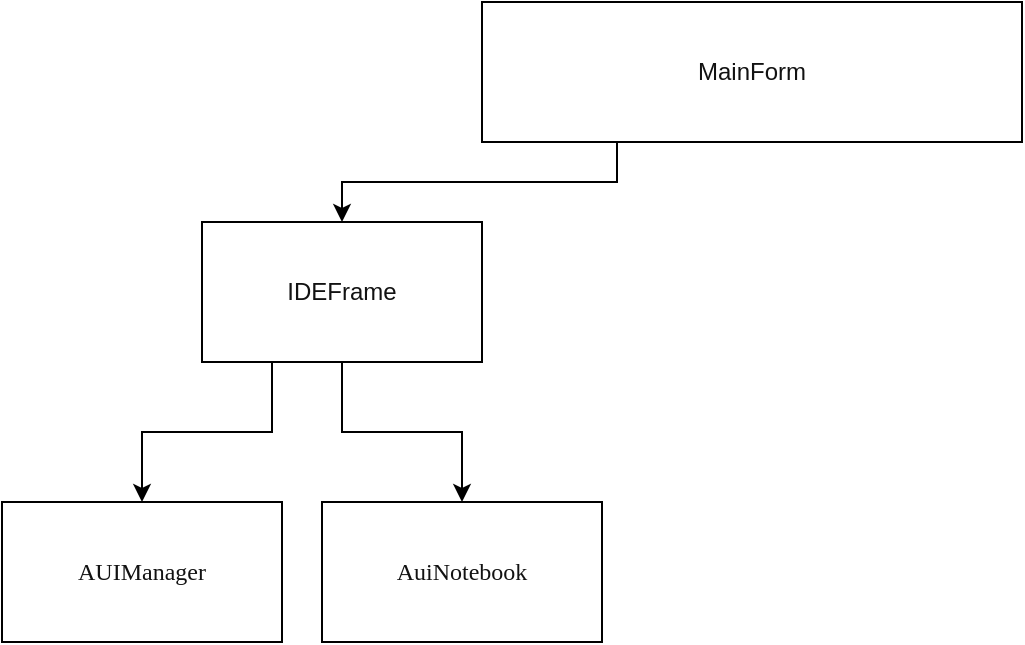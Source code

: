 <mxfile version="12.3.1" type="github" pages="1">
  <diagram id="YTI-wykyhFXnW_U7o8Pz" name="Page-1">
    <mxGraphModel dx="960" dy="535" grid="1" gridSize="10" guides="1" tooltips="1" connect="1" arrows="1" fold="1" page="1" pageScale="1" pageWidth="827" pageHeight="1169" math="0" shadow="0">
      <root>
        <mxCell id="0"/>
        <mxCell id="1" parent="0"/>
        <mxCell id="JWwVjYSpnplKkP4Ghm3m-4" value="" style="edgeStyle=orthogonalEdgeStyle;rounded=0;orthogonalLoop=1;jettySize=auto;html=1;fontColor=#121212;exitX=0.25;exitY=1;exitDx=0;exitDy=0;" edge="1" parent="1" source="JWwVjYSpnplKkP4Ghm3m-2" target="JWwVjYSpnplKkP4Ghm3m-3">
          <mxGeometry relative="1" as="geometry"/>
        </mxCell>
        <mxCell id="JWwVjYSpnplKkP4Ghm3m-2" value="MainForm" style="rounded=0;whiteSpace=wrap;html=1;strokeColor=#000000;fontColor=#121212;" vertex="1" parent="1">
          <mxGeometry x="300" y="60" width="270" height="70" as="geometry"/>
        </mxCell>
        <mxCell id="JWwVjYSpnplKkP4Ghm3m-6" value="" style="edgeStyle=orthogonalEdgeStyle;rounded=0;orthogonalLoop=1;jettySize=auto;html=1;fontColor=#121212;exitX=0.25;exitY=1;exitDx=0;exitDy=0;" edge="1" parent="1" source="JWwVjYSpnplKkP4Ghm3m-3" target="JWwVjYSpnplKkP4Ghm3m-5">
          <mxGeometry relative="1" as="geometry"/>
        </mxCell>
        <mxCell id="JWwVjYSpnplKkP4Ghm3m-8" value="" style="edgeStyle=orthogonalEdgeStyle;rounded=0;orthogonalLoop=1;jettySize=auto;html=1;fontColor=#121212;" edge="1" parent="1" source="JWwVjYSpnplKkP4Ghm3m-3" target="JWwVjYSpnplKkP4Ghm3m-7">
          <mxGeometry relative="1" as="geometry"/>
        </mxCell>
        <mxCell id="JWwVjYSpnplKkP4Ghm3m-3" value="&lt;div&gt;IDEFrame&lt;/div&gt;" style="rounded=0;whiteSpace=wrap;html=1;strokeColor=#000000;fontColor=#121212;" vertex="1" parent="1">
          <mxGeometry x="160" y="170" width="140" height="70" as="geometry"/>
        </mxCell>
        <mxCell id="JWwVjYSpnplKkP4Ghm3m-7" value="&lt;pre style=&quot;font-family: &amp;#34;宋体&amp;#34; ; font-size: 9pt&quot;&gt;&lt;span style=&quot;background-color: rgb(255 , 255 , 255)&quot;&gt;&lt;font color=&quot;#121212&quot;&gt;AuiNotebook&lt;/font&gt;&lt;/span&gt;&lt;/pre&gt;" style="rounded=0;whiteSpace=wrap;html=1;strokeColor=#000000;fontColor=#121212;" vertex="1" parent="1">
          <mxGeometry x="220" y="310" width="140" height="70" as="geometry"/>
        </mxCell>
        <mxCell id="JWwVjYSpnplKkP4Ghm3m-5" value="&lt;pre style=&quot;font-family: &amp;#34;宋体&amp;#34; ; font-size: 9pt&quot;&gt;&lt;span style=&quot;background-color: rgb(255 , 255 , 255)&quot;&gt;&lt;font color=&quot;#121212&quot;&gt;AUIManager&lt;/font&gt;&lt;/span&gt;&lt;/pre&gt;" style="rounded=0;whiteSpace=wrap;html=1;strokeColor=#000000;fontColor=#121212;" vertex="1" parent="1">
          <mxGeometry x="60" y="310" width="140" height="70" as="geometry"/>
        </mxCell>
      </root>
    </mxGraphModel>
  </diagram>
</mxfile>
